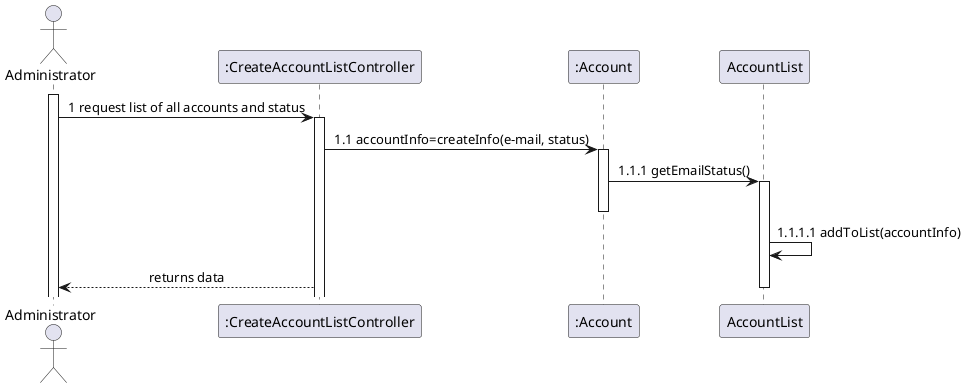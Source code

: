 @startuml

skinparam sequenceMessageAlign center
actor "Administrator"
participant ":CreateAccountListController" as cal
participant ":Account" as acc
participant "AccountList" as acclist

activate Administrator
Administrator -> cal: 1 request list of all accounts and status
activate cal
cal -> acc: 1.1 accountInfo=createInfo(e-mail, status)
activate acc
acc -> acclist: 1.1.1 getEmailStatus()
activate acclist
deactivate acc
acclist -> acclist: 1.1.1.1 addToList(accountInfo)
cal --> Administrator: returns data
deactivate acclist

@enduml